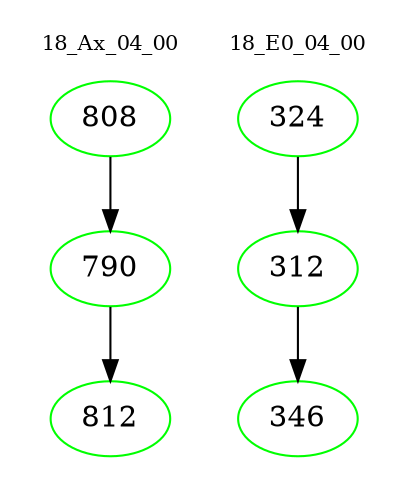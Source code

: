digraph{
subgraph cluster_0 {
color = white
label = "18_Ax_04_00";
fontsize=10;
T0_808 [label="808", color="green"]
T0_808 -> T0_790 [color="black"]
T0_790 [label="790", color="green"]
T0_790 -> T0_812 [color="black"]
T0_812 [label="812", color="green"]
}
subgraph cluster_1 {
color = white
label = "18_E0_04_00";
fontsize=10;
T1_324 [label="324", color="green"]
T1_324 -> T1_312 [color="black"]
T1_312 [label="312", color="green"]
T1_312 -> T1_346 [color="black"]
T1_346 [label="346", color="green"]
}
}

